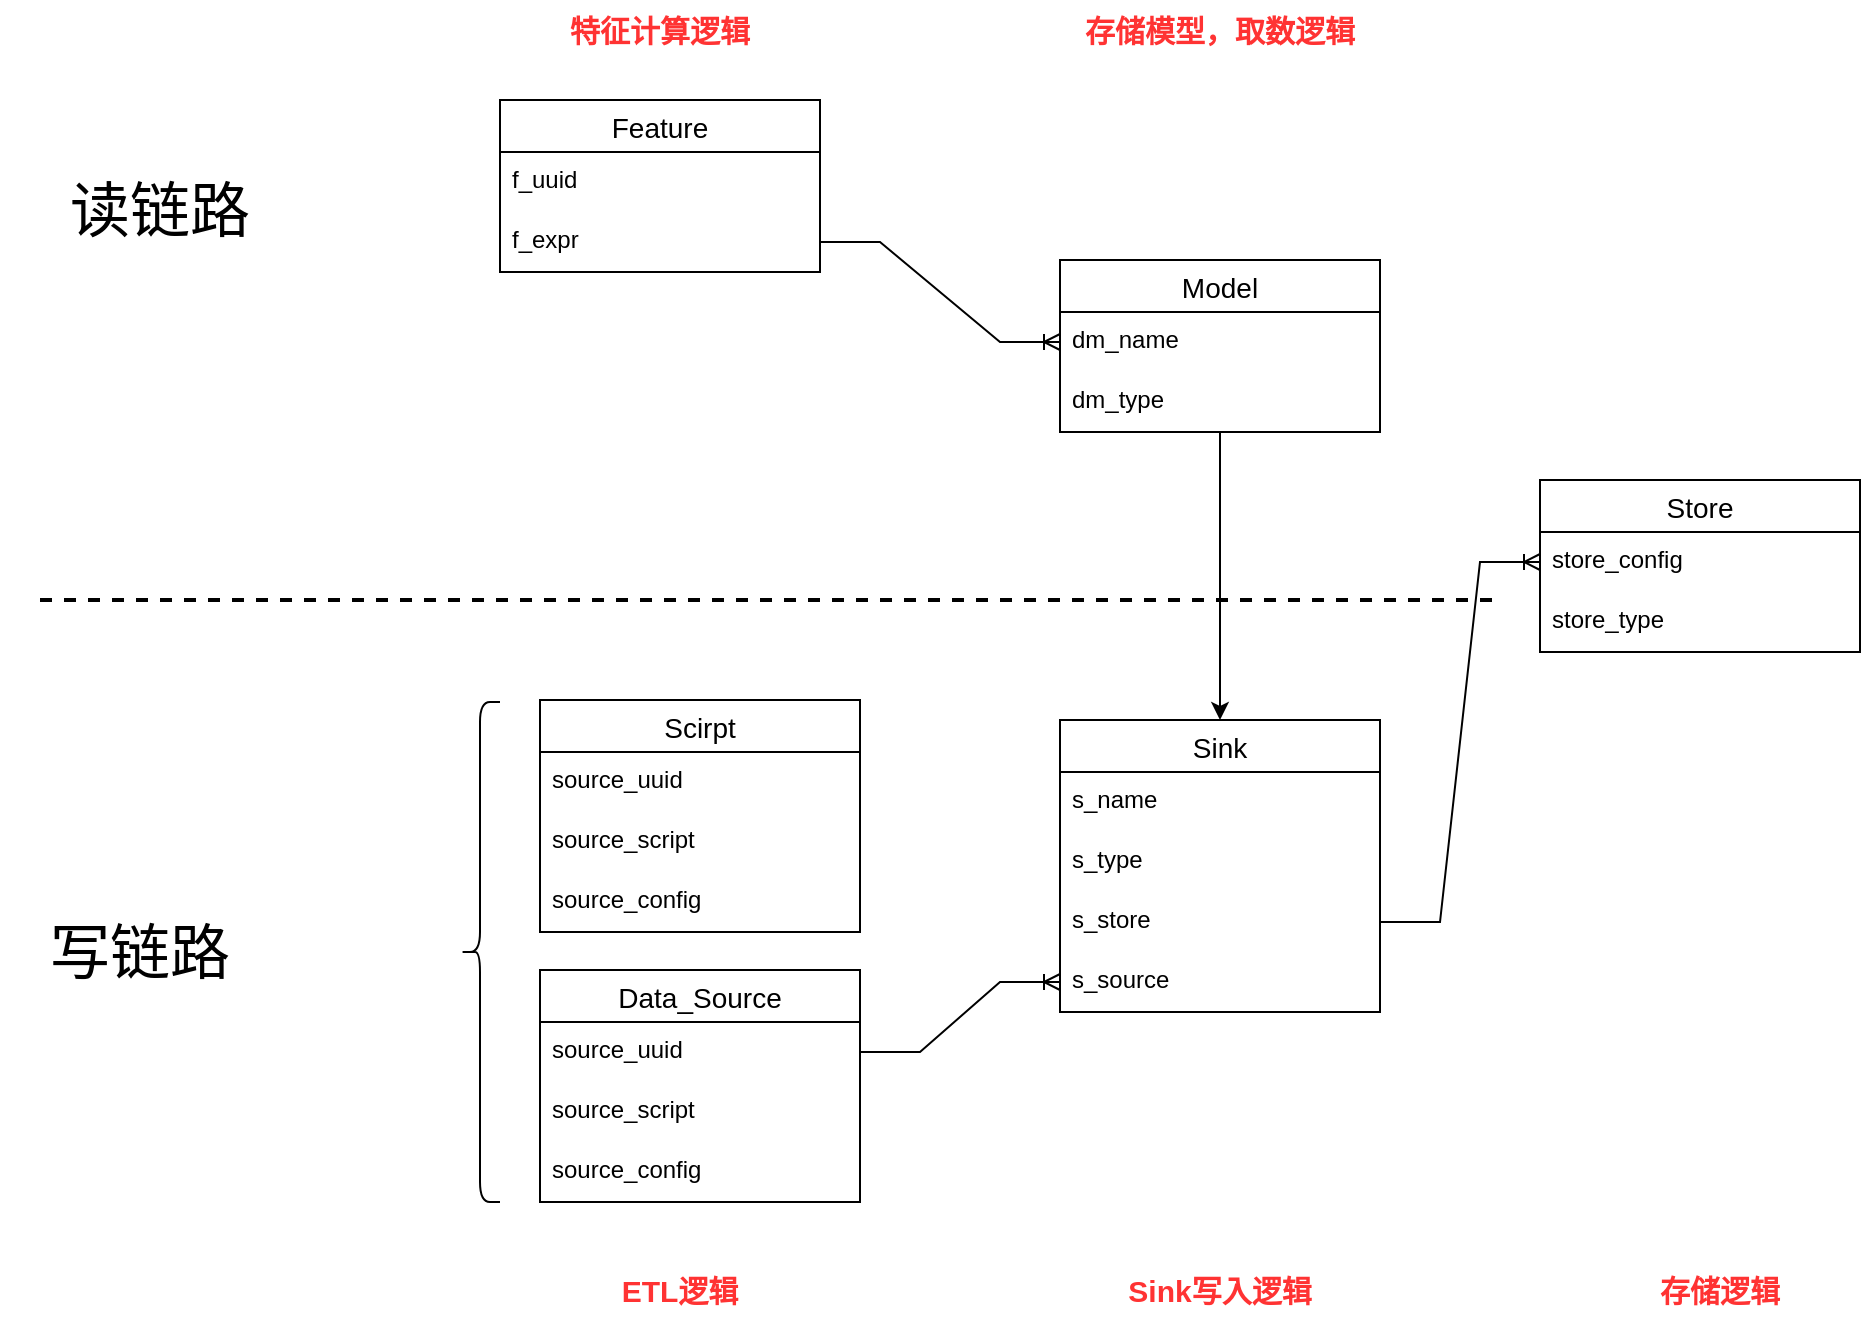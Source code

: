 <mxfile version="15.8.9" type="github">
  <diagram id="pDGyH_6VXtZKI-10dIc4" name="Page-1">
    <mxGraphModel dx="2082" dy="811" grid="1" gridSize="10" guides="1" tooltips="1" connect="1" arrows="1" fold="1" page="1" pageScale="1" pageWidth="827" pageHeight="1169" math="0" shadow="0">
      <root>
        <mxCell id="0" />
        <mxCell id="1" parent="0" />
        <mxCell id="WOdCN6o_cwRNBjziyhil-1" value="" style="endArrow=none;html=1;rounded=0;strokeWidth=2;dashed=1;" edge="1" parent="1">
          <mxGeometry width="50" height="50" relative="1" as="geometry">
            <mxPoint x="-10" y="400" as="sourcePoint" />
            <mxPoint x="720" y="400" as="targetPoint" />
          </mxGeometry>
        </mxCell>
        <mxCell id="WOdCN6o_cwRNBjziyhil-3" value="&lt;font style=&quot;font-size: 30px&quot;&gt;读链路&lt;/font&gt;" style="text;html=1;strokeColor=none;fillColor=none;align=center;verticalAlign=middle;whiteSpace=wrap;rounded=0;strokeWidth=10;" vertex="1" parent="1">
          <mxGeometry x="-20" y="190" width="140" height="30" as="geometry" />
        </mxCell>
        <mxCell id="WOdCN6o_cwRNBjziyhil-8" value="Feature" style="swimlane;fontStyle=0;childLayout=stackLayout;horizontal=1;startSize=26;horizontalStack=0;resizeParent=1;resizeParentMax=0;resizeLast=0;collapsible=1;marginBottom=0;align=center;fontSize=14;" vertex="1" parent="1">
          <mxGeometry x="220" y="150" width="160" height="86" as="geometry" />
        </mxCell>
        <mxCell id="WOdCN6o_cwRNBjziyhil-9" value="f_uuid" style="text;strokeColor=none;fillColor=none;spacingLeft=4;spacingRight=4;overflow=hidden;rotatable=0;points=[[0,0.5],[1,0.5]];portConstraint=eastwest;fontSize=12;" vertex="1" parent="WOdCN6o_cwRNBjziyhil-8">
          <mxGeometry y="26" width="160" height="30" as="geometry" />
        </mxCell>
        <mxCell id="WOdCN6o_cwRNBjziyhil-10" value="f_expr" style="text;strokeColor=none;fillColor=none;spacingLeft=4;spacingRight=4;overflow=hidden;rotatable=0;points=[[0,0.5],[1,0.5]];portConstraint=eastwest;fontSize=12;" vertex="1" parent="WOdCN6o_cwRNBjziyhil-8">
          <mxGeometry y="56" width="160" height="30" as="geometry" />
        </mxCell>
        <mxCell id="WOdCN6o_cwRNBjziyhil-55" value="" style="edgeStyle=orthogonalEdgeStyle;rounded=0;orthogonalLoop=1;jettySize=auto;html=1;strokeWidth=1;" edge="1" parent="1" source="WOdCN6o_cwRNBjziyhil-13" target="WOdCN6o_cwRNBjziyhil-52">
          <mxGeometry relative="1" as="geometry" />
        </mxCell>
        <mxCell id="WOdCN6o_cwRNBjziyhil-13" value="Model" style="swimlane;fontStyle=0;childLayout=stackLayout;horizontal=1;startSize=26;horizontalStack=0;resizeParent=1;resizeParentMax=0;resizeLast=0;collapsible=1;marginBottom=0;align=center;fontSize=14;" vertex="1" parent="1">
          <mxGeometry x="500" y="230" width="160" height="86" as="geometry" />
        </mxCell>
        <mxCell id="WOdCN6o_cwRNBjziyhil-14" value="dm_name" style="text;strokeColor=none;fillColor=none;spacingLeft=4;spacingRight=4;overflow=hidden;rotatable=0;points=[[0,0.5],[1,0.5]];portConstraint=eastwest;fontSize=12;" vertex="1" parent="WOdCN6o_cwRNBjziyhil-13">
          <mxGeometry y="26" width="160" height="30" as="geometry" />
        </mxCell>
        <mxCell id="WOdCN6o_cwRNBjziyhil-15" value="dm_type" style="text;strokeColor=none;fillColor=none;spacingLeft=4;spacingRight=4;overflow=hidden;rotatable=0;points=[[0,0.5],[1,0.5]];portConstraint=eastwest;fontSize=12;" vertex="1" parent="WOdCN6o_cwRNBjziyhil-13">
          <mxGeometry y="56" width="160" height="30" as="geometry" />
        </mxCell>
        <mxCell id="WOdCN6o_cwRNBjziyhil-17" value="" style="edgeStyle=entityRelationEdgeStyle;fontSize=12;html=1;endArrow=ERoneToMany;rounded=0;strokeWidth=1;exitX=1;exitY=0.5;exitDx=0;exitDy=0;entryX=0;entryY=0.5;entryDx=0;entryDy=0;" edge="1" parent="1" source="WOdCN6o_cwRNBjziyhil-10" target="WOdCN6o_cwRNBjziyhil-14">
          <mxGeometry width="100" height="100" relative="1" as="geometry">
            <mxPoint x="310" y="370" as="sourcePoint" />
            <mxPoint x="410" y="270" as="targetPoint" />
          </mxGeometry>
        </mxCell>
        <mxCell id="WOdCN6o_cwRNBjziyhil-23" value="Data_Source" style="swimlane;fontStyle=0;childLayout=stackLayout;horizontal=1;startSize=26;horizontalStack=0;resizeParent=1;resizeParentMax=0;resizeLast=0;collapsible=1;marginBottom=0;align=center;fontSize=14;" vertex="1" parent="1">
          <mxGeometry x="240" y="585" width="160" height="116" as="geometry" />
        </mxCell>
        <mxCell id="WOdCN6o_cwRNBjziyhil-24" value="source_uuid" style="text;strokeColor=none;fillColor=none;spacingLeft=4;spacingRight=4;overflow=hidden;rotatable=0;points=[[0,0.5],[1,0.5]];portConstraint=eastwest;fontSize=12;" vertex="1" parent="WOdCN6o_cwRNBjziyhil-23">
          <mxGeometry y="26" width="160" height="30" as="geometry" />
        </mxCell>
        <mxCell id="WOdCN6o_cwRNBjziyhil-25" value="source_script" style="text;strokeColor=none;fillColor=none;spacingLeft=4;spacingRight=4;overflow=hidden;rotatable=0;points=[[0,0.5],[1,0.5]];portConstraint=eastwest;fontSize=12;" vertex="1" parent="WOdCN6o_cwRNBjziyhil-23">
          <mxGeometry y="56" width="160" height="30" as="geometry" />
        </mxCell>
        <mxCell id="WOdCN6o_cwRNBjziyhil-50" value="source_config" style="text;strokeColor=none;fillColor=none;spacingLeft=4;spacingRight=4;overflow=hidden;rotatable=0;points=[[0,0.5],[1,0.5]];portConstraint=eastwest;fontSize=12;" vertex="1" parent="WOdCN6o_cwRNBjziyhil-23">
          <mxGeometry y="86" width="160" height="30" as="geometry" />
        </mxCell>
        <mxCell id="WOdCN6o_cwRNBjziyhil-27" value="Store" style="swimlane;fontStyle=0;childLayout=stackLayout;horizontal=1;startSize=26;horizontalStack=0;resizeParent=1;resizeParentMax=0;resizeLast=0;collapsible=1;marginBottom=0;align=center;fontSize=14;" vertex="1" parent="1">
          <mxGeometry x="740" y="340" width="160" height="86" as="geometry" />
        </mxCell>
        <mxCell id="WOdCN6o_cwRNBjziyhil-28" value="store_config" style="text;strokeColor=none;fillColor=none;spacingLeft=4;spacingRight=4;overflow=hidden;rotatable=0;points=[[0,0.5],[1,0.5]];portConstraint=eastwest;fontSize=12;" vertex="1" parent="WOdCN6o_cwRNBjziyhil-27">
          <mxGeometry y="26" width="160" height="30" as="geometry" />
        </mxCell>
        <mxCell id="WOdCN6o_cwRNBjziyhil-29" value="store_type" style="text;strokeColor=none;fillColor=none;spacingLeft=4;spacingRight=4;overflow=hidden;rotatable=0;points=[[0,0.5],[1,0.5]];portConstraint=eastwest;fontSize=12;" vertex="1" parent="WOdCN6o_cwRNBjziyhil-27">
          <mxGeometry y="56" width="160" height="30" as="geometry" />
        </mxCell>
        <mxCell id="WOdCN6o_cwRNBjziyhil-44" value="" style="edgeStyle=entityRelationEdgeStyle;fontSize=12;html=1;endArrow=ERoneToMany;rounded=0;strokeWidth=1;exitX=1;exitY=0.5;exitDx=0;exitDy=0;" edge="1" parent="1" source="WOdCN6o_cwRNBjziyhil-56" target="WOdCN6o_cwRNBjziyhil-28">
          <mxGeometry width="100" height="100" relative="1" as="geometry">
            <mxPoint x="660" y="555" as="sourcePoint" />
            <mxPoint x="510" y="281" as="targetPoint" />
          </mxGeometry>
        </mxCell>
        <mxCell id="WOdCN6o_cwRNBjziyhil-51" value="" style="edgeStyle=entityRelationEdgeStyle;fontSize=12;html=1;endArrow=ERoneToMany;rounded=0;strokeWidth=1;entryX=0;entryY=0.5;entryDx=0;entryDy=0;" edge="1" parent="1" source="WOdCN6o_cwRNBjziyhil-24" target="WOdCN6o_cwRNBjziyhil-57">
          <mxGeometry width="100" height="100" relative="1" as="geometry">
            <mxPoint x="670" y="565" as="sourcePoint" />
            <mxPoint x="500" y="585" as="targetPoint" />
          </mxGeometry>
        </mxCell>
        <mxCell id="WOdCN6o_cwRNBjziyhil-52" value="Sink" style="swimlane;fontStyle=0;childLayout=stackLayout;horizontal=1;startSize=26;horizontalStack=0;resizeParent=1;resizeParentMax=0;resizeLast=0;collapsible=1;marginBottom=0;align=center;fontSize=14;" vertex="1" parent="1">
          <mxGeometry x="500" y="460" width="160" height="146" as="geometry" />
        </mxCell>
        <mxCell id="WOdCN6o_cwRNBjziyhil-53" value="s_name" style="text;strokeColor=none;fillColor=none;spacingLeft=4;spacingRight=4;overflow=hidden;rotatable=0;points=[[0,0.5],[1,0.5]];portConstraint=eastwest;fontSize=12;" vertex="1" parent="WOdCN6o_cwRNBjziyhil-52">
          <mxGeometry y="26" width="160" height="30" as="geometry" />
        </mxCell>
        <mxCell id="WOdCN6o_cwRNBjziyhil-54" value="s_type" style="text;strokeColor=none;fillColor=none;spacingLeft=4;spacingRight=4;overflow=hidden;rotatable=0;points=[[0,0.5],[1,0.5]];portConstraint=eastwest;fontSize=12;" vertex="1" parent="WOdCN6o_cwRNBjziyhil-52">
          <mxGeometry y="56" width="160" height="30" as="geometry" />
        </mxCell>
        <mxCell id="WOdCN6o_cwRNBjziyhil-56" value="s_store" style="text;strokeColor=none;fillColor=none;spacingLeft=4;spacingRight=4;overflow=hidden;rotatable=0;points=[[0,0.5],[1,0.5]];portConstraint=eastwest;fontSize=12;" vertex="1" parent="WOdCN6o_cwRNBjziyhil-52">
          <mxGeometry y="86" width="160" height="30" as="geometry" />
        </mxCell>
        <mxCell id="WOdCN6o_cwRNBjziyhil-57" value="s_source" style="text;strokeColor=none;fillColor=none;spacingLeft=4;spacingRight=4;overflow=hidden;rotatable=0;points=[[0,0.5],[1,0.5]];portConstraint=eastwest;fontSize=12;" vertex="1" parent="WOdCN6o_cwRNBjziyhil-52">
          <mxGeometry y="116" width="160" height="30" as="geometry" />
        </mxCell>
        <mxCell id="WOdCN6o_cwRNBjziyhil-58" value="Scirpt" style="swimlane;fontStyle=0;childLayout=stackLayout;horizontal=1;startSize=26;horizontalStack=0;resizeParent=1;resizeParentMax=0;resizeLast=0;collapsible=1;marginBottom=0;align=center;fontSize=14;" vertex="1" parent="1">
          <mxGeometry x="240" y="450" width="160" height="116" as="geometry" />
        </mxCell>
        <mxCell id="WOdCN6o_cwRNBjziyhil-59" value="source_uuid" style="text;strokeColor=none;fillColor=none;spacingLeft=4;spacingRight=4;overflow=hidden;rotatable=0;points=[[0,0.5],[1,0.5]];portConstraint=eastwest;fontSize=12;" vertex="1" parent="WOdCN6o_cwRNBjziyhil-58">
          <mxGeometry y="26" width="160" height="30" as="geometry" />
        </mxCell>
        <mxCell id="WOdCN6o_cwRNBjziyhil-60" value="source_script" style="text;strokeColor=none;fillColor=none;spacingLeft=4;spacingRight=4;overflow=hidden;rotatable=0;points=[[0,0.5],[1,0.5]];portConstraint=eastwest;fontSize=12;" vertex="1" parent="WOdCN6o_cwRNBjziyhil-58">
          <mxGeometry y="56" width="160" height="30" as="geometry" />
        </mxCell>
        <mxCell id="WOdCN6o_cwRNBjziyhil-61" value="source_config" style="text;strokeColor=none;fillColor=none;spacingLeft=4;spacingRight=4;overflow=hidden;rotatable=0;points=[[0,0.5],[1,0.5]];portConstraint=eastwest;fontSize=12;" vertex="1" parent="WOdCN6o_cwRNBjziyhil-58">
          <mxGeometry y="86" width="160" height="30" as="geometry" />
        </mxCell>
        <mxCell id="WOdCN6o_cwRNBjziyhil-62" value="" style="shape=curlyBracket;whiteSpace=wrap;html=1;rounded=1;" vertex="1" parent="1">
          <mxGeometry x="200" y="451" width="20" height="250" as="geometry" />
        </mxCell>
        <mxCell id="WOdCN6o_cwRNBjziyhil-63" value="&lt;font style=&quot;font-size: 15px&quot; color=&quot;#ff3333&quot;&gt;&lt;b&gt;ETL逻辑&lt;/b&gt;&lt;/font&gt;" style="text;html=1;strokeColor=none;fillColor=none;align=center;verticalAlign=middle;whiteSpace=wrap;rounded=0;" vertex="1" parent="1">
          <mxGeometry x="250" y="730" width="120" height="30" as="geometry" />
        </mxCell>
        <mxCell id="WOdCN6o_cwRNBjziyhil-64" value="&lt;font color=&quot;#ff3333&quot;&gt;&lt;span style=&quot;font-size: 15px&quot;&gt;&lt;b&gt;Sink写入逻辑&lt;/b&gt;&lt;/span&gt;&lt;/font&gt;" style="text;html=1;strokeColor=none;fillColor=none;align=center;verticalAlign=middle;whiteSpace=wrap;rounded=0;" vertex="1" parent="1">
          <mxGeometry x="520" y="730" width="120" height="30" as="geometry" />
        </mxCell>
        <mxCell id="WOdCN6o_cwRNBjziyhil-65" value="&lt;font color=&quot;#ff3333&quot;&gt;&lt;span style=&quot;font-size: 15px&quot;&gt;&lt;b&gt;存储逻辑&lt;/b&gt;&lt;/span&gt;&lt;/font&gt;" style="text;html=1;strokeColor=none;fillColor=none;align=center;verticalAlign=middle;whiteSpace=wrap;rounded=0;" vertex="1" parent="1">
          <mxGeometry x="770" y="730" width="120" height="30" as="geometry" />
        </mxCell>
        <mxCell id="WOdCN6o_cwRNBjziyhil-66" value="&lt;font color=&quot;#ff3333&quot;&gt;&lt;span style=&quot;font-size: 15px&quot;&gt;&lt;b&gt;特征计算逻辑&lt;/b&gt;&lt;/span&gt;&lt;/font&gt;" style="text;html=1;strokeColor=none;fillColor=none;align=center;verticalAlign=middle;whiteSpace=wrap;rounded=0;" vertex="1" parent="1">
          <mxGeometry x="240" y="100" width="120" height="30" as="geometry" />
        </mxCell>
        <mxCell id="WOdCN6o_cwRNBjziyhil-67" value="&lt;font color=&quot;#ff3333&quot;&gt;&lt;span style=&quot;font-size: 15px&quot;&gt;&lt;b&gt;存储模型，取数逻辑&lt;/b&gt;&lt;/span&gt;&lt;/font&gt;" style="text;html=1;strokeColor=none;fillColor=none;align=center;verticalAlign=middle;whiteSpace=wrap;rounded=0;" vertex="1" parent="1">
          <mxGeometry x="495" y="100" width="170" height="30" as="geometry" />
        </mxCell>
        <mxCell id="WOdCN6o_cwRNBjziyhil-68" value="&lt;font style=&quot;font-size: 30px&quot;&gt;写链路&lt;/font&gt;" style="text;html=1;strokeColor=none;fillColor=none;align=center;verticalAlign=middle;whiteSpace=wrap;rounded=0;strokeWidth=10;" vertex="1" parent="1">
          <mxGeometry x="-30" y="561" width="140" height="30" as="geometry" />
        </mxCell>
      </root>
    </mxGraphModel>
  </diagram>
</mxfile>

